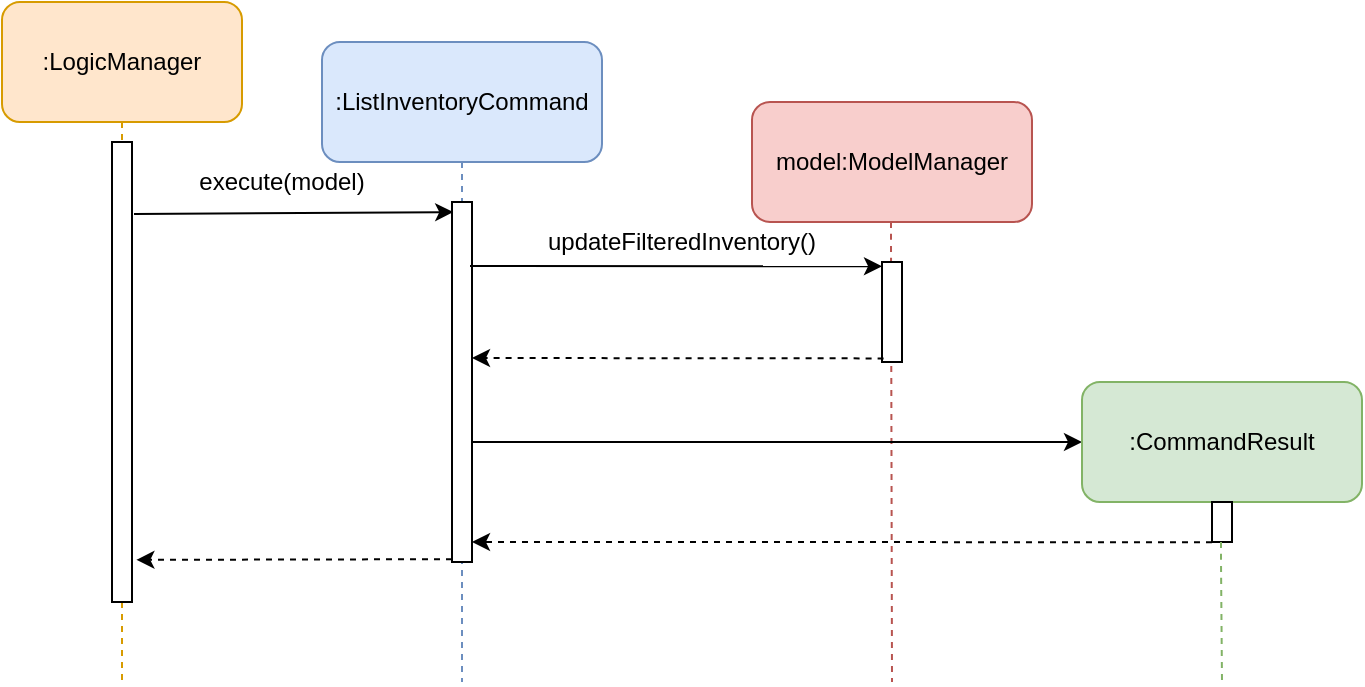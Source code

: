<mxfile version="13.9.2" type="google"><diagram id="v8denHad4tTBmDKONdXC" name="Page-1"><mxGraphModel dx="852" dy="679" grid="1" gridSize="10" guides="1" tooltips="1" connect="1" arrows="1" fold="1" page="1" pageScale="1" pageWidth="850" pageHeight="1100" math="0" shadow="0"><root><mxCell id="0"/><mxCell id="1" parent="0"/><mxCell id="1TgLP6LI40xvlflRsKbF-1" value="" style="endArrow=none;dashed=1;html=1;exitX=0.5;exitY=1;exitDx=0;exitDy=0;fillColor=#ffe6cc;strokeColor=#d79b00;" edge="1" parent="1" source="1TgLP6LI40xvlflRsKbF-2"><mxGeometry width="50" height="50" relative="1" as="geometry"><mxPoint x="230" y="120" as="sourcePoint"/><mxPoint x="230" y="400" as="targetPoint"/></mxGeometry></mxCell><mxCell id="1TgLP6LI40xvlflRsKbF-2" value=":LogicManager" style="rounded=1;whiteSpace=wrap;html=1;fillColor=#ffe6cc;strokeColor=#d79b00;" vertex="1" parent="1"><mxGeometry x="170" y="60" width="120" height="60" as="geometry"/></mxCell><mxCell id="1TgLP6LI40xvlflRsKbF-3" value="" style="html=1;points=[];perimeter=orthogonalPerimeter;" vertex="1" parent="1"><mxGeometry x="225" y="130" width="10" height="230" as="geometry"/></mxCell><mxCell id="1TgLP6LI40xvlflRsKbF-4" value=":ListInventoryCommand" style="rounded=1;whiteSpace=wrap;html=1;fillColor=#dae8fc;strokeColor=#6c8ebf;" vertex="1" parent="1"><mxGeometry x="330" y="80" width="140" height="60" as="geometry"/></mxCell><mxCell id="1TgLP6LI40xvlflRsKbF-5" value="" style="endArrow=none;dashed=1;html=1;exitX=0.5;exitY=1;exitDx=0;exitDy=0;fillColor=#dae8fc;strokeColor=#6c8ebf;" edge="1" parent="1" source="1TgLP6LI40xvlflRsKbF-4"><mxGeometry width="50" height="50" relative="1" as="geometry"><mxPoint x="240" y="130" as="sourcePoint"/><mxPoint x="400" y="400" as="targetPoint"/></mxGeometry></mxCell><mxCell id="1TgLP6LI40xvlflRsKbF-6" value="" style="html=1;points=[];perimeter=orthogonalPerimeter;" vertex="1" parent="1"><mxGeometry x="395" y="160" width="10" height="180" as="geometry"/></mxCell><mxCell id="1TgLP6LI40xvlflRsKbF-7" value="" style="endArrow=classic;html=1;entryX=0.06;entryY=0.028;entryDx=0;entryDy=0;entryPerimeter=0;" edge="1" parent="1" target="1TgLP6LI40xvlflRsKbF-6"><mxGeometry width="50" height="50" relative="1" as="geometry"><mxPoint x="236" y="166" as="sourcePoint"/><mxPoint x="530" y="260" as="targetPoint"/></mxGeometry></mxCell><mxCell id="1TgLP6LI40xvlflRsKbF-8" value="execute(model)" style="text;html=1;strokeColor=none;fillColor=none;align=center;verticalAlign=middle;whiteSpace=wrap;rounded=0;" vertex="1" parent="1"><mxGeometry x="290" y="140" width="40" height="20" as="geometry"/></mxCell><mxCell id="1TgLP6LI40xvlflRsKbF-9" value="model:ModelManager" style="rounded=1;whiteSpace=wrap;html=1;fillColor=#f8cecc;strokeColor=#b85450;" vertex="1" parent="1"><mxGeometry x="545" y="110" width="140" height="60" as="geometry"/></mxCell><mxCell id="1TgLP6LI40xvlflRsKbF-10" value="" style="endArrow=none;dashed=1;html=1;exitX=0.5;exitY=1;exitDx=0;exitDy=0;fillColor=#f8cecc;strokeColor=#b85450;" edge="1" parent="1"><mxGeometry width="50" height="50" relative="1" as="geometry"><mxPoint x="614.5" y="170" as="sourcePoint"/><mxPoint x="615" y="400" as="targetPoint"/><Array as="points"><mxPoint x="614.5" y="180"/></Array></mxGeometry></mxCell><mxCell id="1TgLP6LI40xvlflRsKbF-11" value="" style="html=1;points=[];perimeter=orthogonalPerimeter;" vertex="1" parent="1"><mxGeometry x="610" y="190" width="10" height="50" as="geometry"/></mxCell><mxCell id="1TgLP6LI40xvlflRsKbF-12" value="" style="endArrow=classic;html=1;entryX=0;entryY=0.043;entryDx=0;entryDy=0;entryPerimeter=0;" edge="1" parent="1" target="1TgLP6LI40xvlflRsKbF-11"><mxGeometry width="50" height="50" relative="1" as="geometry"><mxPoint x="404" y="192" as="sourcePoint"/><mxPoint x="575" y="194" as="targetPoint"/></mxGeometry></mxCell><mxCell id="1TgLP6LI40xvlflRsKbF-13" value="updateFilteredInventory()" style="text;html=1;strokeColor=none;fillColor=none;align=center;verticalAlign=middle;whiteSpace=wrap;rounded=0;" vertex="1" parent="1"><mxGeometry x="490" y="170" width="40" height="20" as="geometry"/></mxCell><mxCell id="1TgLP6LI40xvlflRsKbF-14" value="" style="endArrow=classic;html=1;exitX=0.08;exitY=0.964;exitDx=0;exitDy=0;exitPerimeter=0;dashed=1;" edge="1" parent="1" source="1TgLP6LI40xvlflRsKbF-11"><mxGeometry width="50" height="50" relative="1" as="geometry"><mxPoint x="480" y="310" as="sourcePoint"/><mxPoint x="405" y="238" as="targetPoint"/></mxGeometry></mxCell><mxCell id="1TgLP6LI40xvlflRsKbF-15" value="" style="endArrow=classic;html=1;entryX=0;entryY=0.5;entryDx=0;entryDy=0;" edge="1" parent="1" target="1TgLP6LI40xvlflRsKbF-16"><mxGeometry width="50" height="50" relative="1" as="geometry"><mxPoint x="405" y="280" as="sourcePoint"/><mxPoint x="611" y="280.15" as="targetPoint"/></mxGeometry></mxCell><mxCell id="1TgLP6LI40xvlflRsKbF-16" value=":CommandResult" style="rounded=1;whiteSpace=wrap;html=1;fillColor=#d5e8d4;strokeColor=#82b366;" vertex="1" parent="1"><mxGeometry x="710" y="250" width="140" height="60" as="geometry"/></mxCell><mxCell id="1TgLP6LI40xvlflRsKbF-17" value="" style="html=1;points=[];perimeter=orthogonalPerimeter;" vertex="1" parent="1"><mxGeometry x="775" y="310" width="10" height="20" as="geometry"/></mxCell><mxCell id="1TgLP6LI40xvlflRsKbF-18" value="" style="endArrow=classic;html=1;exitX=0.08;exitY=0.964;exitDx=0;exitDy=0;exitPerimeter=0;dashed=1;" edge="1" parent="1"><mxGeometry width="50" height="50" relative="1" as="geometry"><mxPoint x="775" y="330.1" as="sourcePoint"/><mxPoint x="405" y="330" as="targetPoint"/></mxGeometry></mxCell><mxCell id="1TgLP6LI40xvlflRsKbF-19" value="" style="endArrow=classic;html=1;exitX=0.08;exitY=0.964;exitDx=0;exitDy=0;exitPerimeter=0;dashed=1;entryX=1.22;entryY=0.891;entryDx=0;entryDy=0;entryPerimeter=0;" edge="1" parent="1"><mxGeometry width="50" height="50" relative="1" as="geometry"><mxPoint x="395" y="338.6" as="sourcePoint"/><mxPoint x="237.2" y="338.93" as="targetPoint"/></mxGeometry></mxCell><mxCell id="1TgLP6LI40xvlflRsKbF-20" value="" style="endArrow=none;dashed=1;html=1;exitX=0.5;exitY=1;exitDx=0;exitDy=0;fillColor=#d5e8d4;strokeColor=#82b366;" edge="1" parent="1"><mxGeometry width="50" height="50" relative="1" as="geometry"><mxPoint x="779.5" y="330" as="sourcePoint"/><mxPoint x="780" y="400" as="targetPoint"/><Array as="points"><mxPoint x="779.5" y="340"/></Array></mxGeometry></mxCell></root></mxGraphModel></diagram></mxfile>